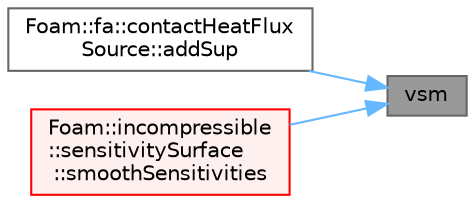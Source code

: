 digraph "vsm"
{
 // LATEX_PDF_SIZE
  bgcolor="transparent";
  edge [fontname=Helvetica,fontsize=10,labelfontname=Helvetica,labelfontsize=10];
  node [fontname=Helvetica,fontsize=10,shape=box,height=0.2,width=0.4];
  rankdir="RL";
  Node1 [id="Node000001",label="vsm",height=0.2,width=0.4,color="gray40", fillcolor="grey60", style="filled", fontcolor="black",tooltip=" "];
  Node1 -> Node2 [id="edge1_Node000001_Node000002",dir="back",color="steelblue1",style="solid",tooltip=" "];
  Node2 [id="Node000002",label="Foam::fa::contactHeatFlux\lSource::addSup",height=0.2,width=0.4,color="grey40", fillcolor="white", style="filled",URL="$classFoam_1_1fa_1_1contactHeatFluxSource.html#a64d6bc2e76b29c01f5207051f0d8aa2e",tooltip=" "];
  Node1 -> Node3 [id="edge2_Node000001_Node000003",dir="back",color="steelblue1",style="solid",tooltip=" "];
  Node3 [id="Node000003",label="Foam::incompressible\l::sensitivitySurface\l::smoothSensitivities",height=0.2,width=0.4,color="red", fillcolor="#FFF0F0", style="filled",URL="$classFoam_1_1incompressible_1_1sensitivitySurface.html#af30e55fd7890fd8bacb76c555746efde",tooltip=" "];
}
